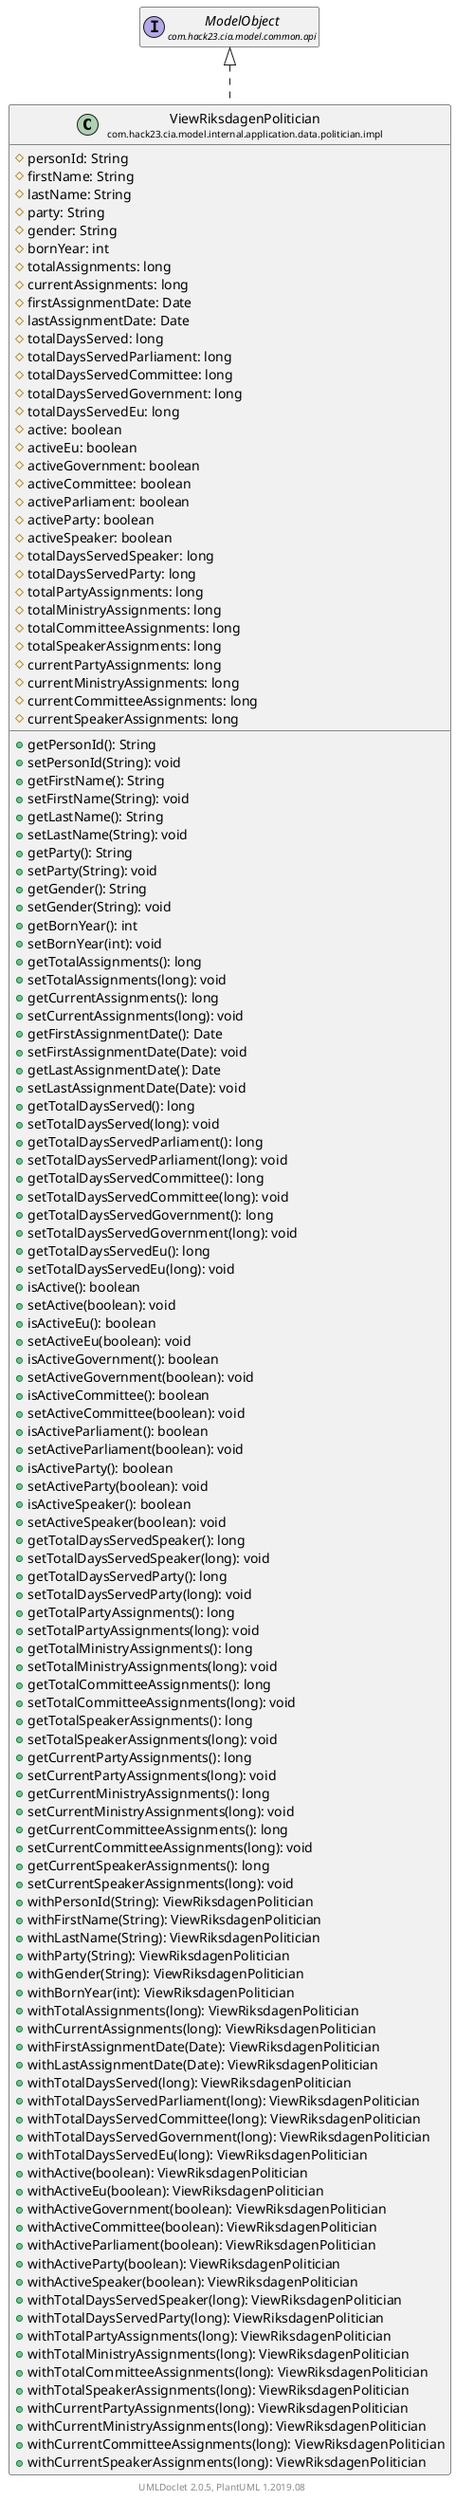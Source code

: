 @startuml
    set namespaceSeparator none
    hide empty fields
    hide empty methods

    class "<size:14>ViewRiksdagenPolitician\n<size:10>com.hack23.cia.model.internal.application.data.politician.impl" as com.hack23.cia.model.internal.application.data.politician.impl.ViewRiksdagenPolitician [[ViewRiksdagenPolitician.html]] {
        #personId: String
        #firstName: String
        #lastName: String
        #party: String
        #gender: String
        #bornYear: int
        #totalAssignments: long
        #currentAssignments: long
        #firstAssignmentDate: Date
        #lastAssignmentDate: Date
        #totalDaysServed: long
        #totalDaysServedParliament: long
        #totalDaysServedCommittee: long
        #totalDaysServedGovernment: long
        #totalDaysServedEu: long
        #active: boolean
        #activeEu: boolean
        #activeGovernment: boolean
        #activeCommittee: boolean
        #activeParliament: boolean
        #activeParty: boolean
        #activeSpeaker: boolean
        #totalDaysServedSpeaker: long
        #totalDaysServedParty: long
        #totalPartyAssignments: long
        #totalMinistryAssignments: long
        #totalCommitteeAssignments: long
        #totalSpeakerAssignments: long
        #currentPartyAssignments: long
        #currentMinistryAssignments: long
        #currentCommitteeAssignments: long
        #currentSpeakerAssignments: long
        +getPersonId(): String
        +setPersonId(String): void
        +getFirstName(): String
        +setFirstName(String): void
        +getLastName(): String
        +setLastName(String): void
        +getParty(): String
        +setParty(String): void
        +getGender(): String
        +setGender(String): void
        +getBornYear(): int
        +setBornYear(int): void
        +getTotalAssignments(): long
        +setTotalAssignments(long): void
        +getCurrentAssignments(): long
        +setCurrentAssignments(long): void
        +getFirstAssignmentDate(): Date
        +setFirstAssignmentDate(Date): void
        +getLastAssignmentDate(): Date
        +setLastAssignmentDate(Date): void
        +getTotalDaysServed(): long
        +setTotalDaysServed(long): void
        +getTotalDaysServedParliament(): long
        +setTotalDaysServedParliament(long): void
        +getTotalDaysServedCommittee(): long
        +setTotalDaysServedCommittee(long): void
        +getTotalDaysServedGovernment(): long
        +setTotalDaysServedGovernment(long): void
        +getTotalDaysServedEu(): long
        +setTotalDaysServedEu(long): void
        +isActive(): boolean
        +setActive(boolean): void
        +isActiveEu(): boolean
        +setActiveEu(boolean): void
        +isActiveGovernment(): boolean
        +setActiveGovernment(boolean): void
        +isActiveCommittee(): boolean
        +setActiveCommittee(boolean): void
        +isActiveParliament(): boolean
        +setActiveParliament(boolean): void
        +isActiveParty(): boolean
        +setActiveParty(boolean): void
        +isActiveSpeaker(): boolean
        +setActiveSpeaker(boolean): void
        +getTotalDaysServedSpeaker(): long
        +setTotalDaysServedSpeaker(long): void
        +getTotalDaysServedParty(): long
        +setTotalDaysServedParty(long): void
        +getTotalPartyAssignments(): long
        +setTotalPartyAssignments(long): void
        +getTotalMinistryAssignments(): long
        +setTotalMinistryAssignments(long): void
        +getTotalCommitteeAssignments(): long
        +setTotalCommitteeAssignments(long): void
        +getTotalSpeakerAssignments(): long
        +setTotalSpeakerAssignments(long): void
        +getCurrentPartyAssignments(): long
        +setCurrentPartyAssignments(long): void
        +getCurrentMinistryAssignments(): long
        +setCurrentMinistryAssignments(long): void
        +getCurrentCommitteeAssignments(): long
        +setCurrentCommitteeAssignments(long): void
        +getCurrentSpeakerAssignments(): long
        +setCurrentSpeakerAssignments(long): void
        +withPersonId(String): ViewRiksdagenPolitician
        +withFirstName(String): ViewRiksdagenPolitician
        +withLastName(String): ViewRiksdagenPolitician
        +withParty(String): ViewRiksdagenPolitician
        +withGender(String): ViewRiksdagenPolitician
        +withBornYear(int): ViewRiksdagenPolitician
        +withTotalAssignments(long): ViewRiksdagenPolitician
        +withCurrentAssignments(long): ViewRiksdagenPolitician
        +withFirstAssignmentDate(Date): ViewRiksdagenPolitician
        +withLastAssignmentDate(Date): ViewRiksdagenPolitician
        +withTotalDaysServed(long): ViewRiksdagenPolitician
        +withTotalDaysServedParliament(long): ViewRiksdagenPolitician
        +withTotalDaysServedCommittee(long): ViewRiksdagenPolitician
        +withTotalDaysServedGovernment(long): ViewRiksdagenPolitician
        +withTotalDaysServedEu(long): ViewRiksdagenPolitician
        +withActive(boolean): ViewRiksdagenPolitician
        +withActiveEu(boolean): ViewRiksdagenPolitician
        +withActiveGovernment(boolean): ViewRiksdagenPolitician
        +withActiveCommittee(boolean): ViewRiksdagenPolitician
        +withActiveParliament(boolean): ViewRiksdagenPolitician
        +withActiveParty(boolean): ViewRiksdagenPolitician
        +withActiveSpeaker(boolean): ViewRiksdagenPolitician
        +withTotalDaysServedSpeaker(long): ViewRiksdagenPolitician
        +withTotalDaysServedParty(long): ViewRiksdagenPolitician
        +withTotalPartyAssignments(long): ViewRiksdagenPolitician
        +withTotalMinistryAssignments(long): ViewRiksdagenPolitician
        +withTotalCommitteeAssignments(long): ViewRiksdagenPolitician
        +withTotalSpeakerAssignments(long): ViewRiksdagenPolitician
        +withCurrentPartyAssignments(long): ViewRiksdagenPolitician
        +withCurrentMinistryAssignments(long): ViewRiksdagenPolitician
        +withCurrentCommitteeAssignments(long): ViewRiksdagenPolitician
        +withCurrentSpeakerAssignments(long): ViewRiksdagenPolitician
    }

    interface "<size:14>ModelObject\n<size:10>com.hack23.cia.model.common.api" as com.hack23.cia.model.common.api.ModelObject

    com.hack23.cia.model.common.api.ModelObject <|.. com.hack23.cia.model.internal.application.data.politician.impl.ViewRiksdagenPolitician

    center footer UMLDoclet 2.0.5, PlantUML 1.2019.08
@enduml
